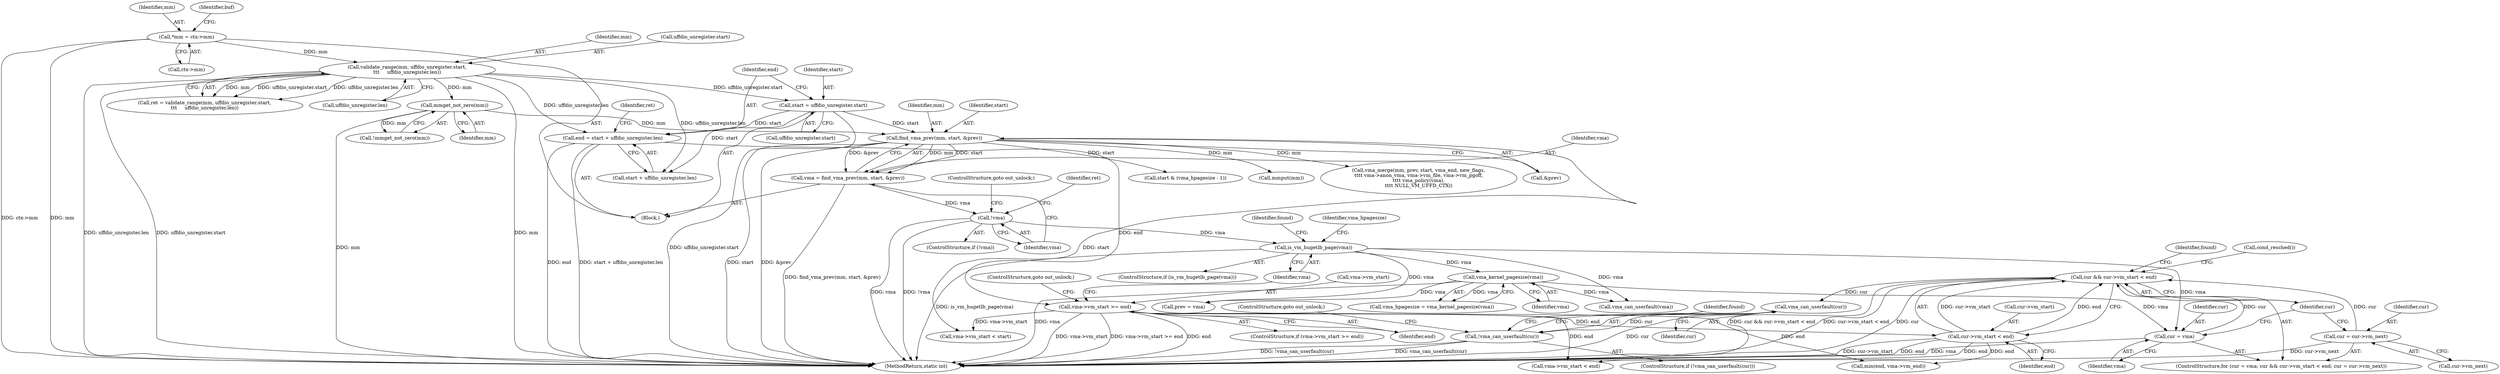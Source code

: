 digraph "0_linux_29ec90660d68bbdd69507c1c8b4e33aa299278b1_0@pointer" {
"1000233" [label="(Call,cur && cur->vm_start < end)"];
"1000230" [label="(Call,cur = vma)"];
"1000213" [label="(Call,vma_kernel_pagesize(vma))"];
"1000207" [label="(Call,is_vm_hugetlb_page(vma))"];
"1000192" [label="(Call,!vma)"];
"1000184" [label="(Call,vma = find_vma_prev(mm, start, &prev))"];
"1000186" [label="(Call,find_vma_prev(mm, start, &prev))"];
"1000176" [label="(Call,mmget_not_zero(mm))"];
"1000147" [label="(Call,validate_range(mm, uffdio_unregister.start,\n\t\t\t     uffdio_unregister.len))"];
"1000112" [label="(Call,*mm = ctx->mm)"];
"1000158" [label="(Call,start = uffdio_unregister.start)"];
"1000240" [label="(Call,cur = cur->vm_next)"];
"1000235" [label="(Call,cur->vm_start < end)"];
"1000200" [label="(Call,vma->vm_start >= end)"];
"1000163" [label="(Call,end = start + uffdio_unregister.len)"];
"1000267" [label="(Call,vma_can_userfault(cur))"];
"1000266" [label="(Call,!vma_can_userfault(cur))"];
"1000193" [label="(Identifier,vma)"];
"1000160" [label="(Call,uffdio_unregister.start)"];
"1000241" [label="(Identifier,cur)"];
"1000206" [label="(ControlStructure,if (is_vm_hugetlb_page(vma)))"];
"1000223" [label="(Identifier,found)"];
"1000208" [label="(Identifier,vma)"];
"1000204" [label="(Identifier,end)"];
"1000110" [label="(Block,)"];
"1000185" [label="(Identifier,vma)"];
"1000236" [label="(Call,cur->vm_start)"];
"1000451" [label="(Call,vma->vm_start < end)"];
"1000230" [label="(Call,cur = vma)"];
"1000211" [label="(Call,vma_hpagesize = vma_kernel_pagesize(vma))"];
"1000187" [label="(Identifier,mm)"];
"1000277" [label="(Call,vma->vm_start < start)"];
"1000233" [label="(Call,cur && cur->vm_start < end)"];
"1000467" [label="(MethodReturn,static int)"];
"1000216" [label="(Call,start & (vma_hpagesize - 1))"];
"1000282" [label="(Call,prev = vma)"];
"1000147" [label="(Call,validate_range(mm, uffdio_unregister.start,\n\t\t\t     uffdio_unregister.len))"];
"1000148" [label="(Identifier,mm)"];
"1000158" [label="(Call,start = uffdio_unregister.start)"];
"1000114" [label="(Call,ctx->mm)"];
"1000239" [label="(Identifier,end)"];
"1000231" [label="(Identifier,cur)"];
"1000462" [label="(Call,mmput(mm))"];
"1000232" [label="(Identifier,vma)"];
"1000145" [label="(Call,ret = validate_range(mm, uffdio_unregister.start,\n\t\t\t     uffdio_unregister.len))"];
"1000234" [label="(Identifier,cur)"];
"1000177" [label="(Identifier,mm)"];
"1000112" [label="(Call,*mm = ctx->mm)"];
"1000113" [label="(Identifier,mm)"];
"1000164" [label="(Identifier,end)"];
"1000201" [label="(Call,vma->vm_start)"];
"1000365" [label="(Call,vma_merge(mm, prev, start, vma_end, new_flags,\n\t\t\t\t vma->anon_vma, vma->vm_file, vma->vm_pgoff,\n\t\t\t\t vma_policy(vma),\n\t\t\t\t NULL_VM_UFFD_CTX))"];
"1000268" [label="(Identifier,cur)"];
"1000196" [label="(Identifier,ret)"];
"1000171" [label="(Identifier,ret)"];
"1000266" [label="(Call,!vma_can_userfault(cur))"];
"1000265" [label="(ControlStructure,if (!vma_can_userfault(cur)))"];
"1000235" [label="(Call,cur->vm_start < end)"];
"1000194" [label="(ControlStructure,goto out_unlock;)"];
"1000175" [label="(Call,!mmget_not_zero(mm))"];
"1000129" [label="(Identifier,buf)"];
"1000242" [label="(Call,cur->vm_next)"];
"1000176" [label="(Call,mmget_not_zero(mm))"];
"1000271" [label="(Identifier,found)"];
"1000199" [label="(ControlStructure,if (vma->vm_start >= end))"];
"1000205" [label="(ControlStructure,goto out_unlock;)"];
"1000200" [label="(Call,vma->vm_start >= end)"];
"1000323" [label="(Call,min(end, vma->vm_end))"];
"1000214" [label="(Identifier,vma)"];
"1000212" [label="(Identifier,vma_hpagesize)"];
"1000269" [label="(ControlStructure,goto out_unlock;)"];
"1000188" [label="(Identifier,start)"];
"1000149" [label="(Call,uffdio_unregister.start)"];
"1000184" [label="(Call,vma = find_vma_prev(mm, start, &prev))"];
"1000159" [label="(Identifier,start)"];
"1000267" [label="(Call,vma_can_userfault(cur))"];
"1000275" [label="(Identifier,found)"];
"1000229" [label="(ControlStructure,for (cur = vma; cur && cur->vm_start < end; cur = cur->vm_next))"];
"1000213" [label="(Call,vma_kernel_pagesize(vma))"];
"1000163" [label="(Call,end = start + uffdio_unregister.len)"];
"1000152" [label="(Call,uffdio_unregister.len)"];
"1000246" [label="(Call,cond_resched())"];
"1000165" [label="(Call,start + uffdio_unregister.len)"];
"1000189" [label="(Call,&prev)"];
"1000240" [label="(Call,cur = cur->vm_next)"];
"1000191" [label="(ControlStructure,if (!vma))"];
"1000186" [label="(Call,find_vma_prev(mm, start, &prev))"];
"1000293" [label="(Call,vma_can_userfault(vma))"];
"1000192" [label="(Call,!vma)"];
"1000207" [label="(Call,is_vm_hugetlb_page(vma))"];
"1000233" -> "1000229"  [label="AST: "];
"1000233" -> "1000234"  [label="CFG: "];
"1000233" -> "1000235"  [label="CFG: "];
"1000234" -> "1000233"  [label="AST: "];
"1000235" -> "1000233"  [label="AST: "];
"1000246" -> "1000233"  [label="CFG: "];
"1000275" -> "1000233"  [label="CFG: "];
"1000233" -> "1000467"  [label="DDG: cur && cur->vm_start < end"];
"1000233" -> "1000467"  [label="DDG: cur->vm_start < end"];
"1000233" -> "1000467"  [label="DDG: cur"];
"1000230" -> "1000233"  [label="DDG: cur"];
"1000240" -> "1000233"  [label="DDG: cur"];
"1000235" -> "1000233"  [label="DDG: cur->vm_start"];
"1000235" -> "1000233"  [label="DDG: end"];
"1000233" -> "1000267"  [label="DDG: cur"];
"1000230" -> "1000229"  [label="AST: "];
"1000230" -> "1000232"  [label="CFG: "];
"1000231" -> "1000230"  [label="AST: "];
"1000232" -> "1000230"  [label="AST: "];
"1000234" -> "1000230"  [label="CFG: "];
"1000230" -> "1000467"  [label="DDG: vma"];
"1000213" -> "1000230"  [label="DDG: vma"];
"1000207" -> "1000230"  [label="DDG: vma"];
"1000213" -> "1000211"  [label="AST: "];
"1000213" -> "1000214"  [label="CFG: "];
"1000214" -> "1000213"  [label="AST: "];
"1000211" -> "1000213"  [label="CFG: "];
"1000213" -> "1000467"  [label="DDG: vma"];
"1000213" -> "1000211"  [label="DDG: vma"];
"1000207" -> "1000213"  [label="DDG: vma"];
"1000213" -> "1000282"  [label="DDG: vma"];
"1000213" -> "1000293"  [label="DDG: vma"];
"1000207" -> "1000206"  [label="AST: "];
"1000207" -> "1000208"  [label="CFG: "];
"1000208" -> "1000207"  [label="AST: "];
"1000212" -> "1000207"  [label="CFG: "];
"1000223" -> "1000207"  [label="CFG: "];
"1000207" -> "1000467"  [label="DDG: is_vm_hugetlb_page(vma)"];
"1000192" -> "1000207"  [label="DDG: vma"];
"1000207" -> "1000282"  [label="DDG: vma"];
"1000207" -> "1000293"  [label="DDG: vma"];
"1000192" -> "1000191"  [label="AST: "];
"1000192" -> "1000193"  [label="CFG: "];
"1000193" -> "1000192"  [label="AST: "];
"1000194" -> "1000192"  [label="CFG: "];
"1000196" -> "1000192"  [label="CFG: "];
"1000192" -> "1000467"  [label="DDG: vma"];
"1000192" -> "1000467"  [label="DDG: !vma"];
"1000184" -> "1000192"  [label="DDG: vma"];
"1000184" -> "1000110"  [label="AST: "];
"1000184" -> "1000186"  [label="CFG: "];
"1000185" -> "1000184"  [label="AST: "];
"1000186" -> "1000184"  [label="AST: "];
"1000193" -> "1000184"  [label="CFG: "];
"1000184" -> "1000467"  [label="DDG: find_vma_prev(mm, start, &prev)"];
"1000186" -> "1000184"  [label="DDG: mm"];
"1000186" -> "1000184"  [label="DDG: start"];
"1000186" -> "1000184"  [label="DDG: &prev"];
"1000186" -> "1000189"  [label="CFG: "];
"1000187" -> "1000186"  [label="AST: "];
"1000188" -> "1000186"  [label="AST: "];
"1000189" -> "1000186"  [label="AST: "];
"1000186" -> "1000467"  [label="DDG: start"];
"1000186" -> "1000467"  [label="DDG: &prev"];
"1000176" -> "1000186"  [label="DDG: mm"];
"1000158" -> "1000186"  [label="DDG: start"];
"1000186" -> "1000216"  [label="DDG: start"];
"1000186" -> "1000277"  [label="DDG: start"];
"1000186" -> "1000365"  [label="DDG: mm"];
"1000186" -> "1000462"  [label="DDG: mm"];
"1000176" -> "1000175"  [label="AST: "];
"1000176" -> "1000177"  [label="CFG: "];
"1000177" -> "1000176"  [label="AST: "];
"1000175" -> "1000176"  [label="CFG: "];
"1000176" -> "1000467"  [label="DDG: mm"];
"1000176" -> "1000175"  [label="DDG: mm"];
"1000147" -> "1000176"  [label="DDG: mm"];
"1000147" -> "1000145"  [label="AST: "];
"1000147" -> "1000152"  [label="CFG: "];
"1000148" -> "1000147"  [label="AST: "];
"1000149" -> "1000147"  [label="AST: "];
"1000152" -> "1000147"  [label="AST: "];
"1000145" -> "1000147"  [label="CFG: "];
"1000147" -> "1000467"  [label="DDG: uffdio_unregister.len"];
"1000147" -> "1000467"  [label="DDG: uffdio_unregister.start"];
"1000147" -> "1000467"  [label="DDG: mm"];
"1000147" -> "1000145"  [label="DDG: mm"];
"1000147" -> "1000145"  [label="DDG: uffdio_unregister.start"];
"1000147" -> "1000145"  [label="DDG: uffdio_unregister.len"];
"1000112" -> "1000147"  [label="DDG: mm"];
"1000147" -> "1000158"  [label="DDG: uffdio_unregister.start"];
"1000147" -> "1000163"  [label="DDG: uffdio_unregister.len"];
"1000147" -> "1000165"  [label="DDG: uffdio_unregister.len"];
"1000112" -> "1000110"  [label="AST: "];
"1000112" -> "1000114"  [label="CFG: "];
"1000113" -> "1000112"  [label="AST: "];
"1000114" -> "1000112"  [label="AST: "];
"1000129" -> "1000112"  [label="CFG: "];
"1000112" -> "1000467"  [label="DDG: ctx->mm"];
"1000112" -> "1000467"  [label="DDG: mm"];
"1000158" -> "1000110"  [label="AST: "];
"1000158" -> "1000160"  [label="CFG: "];
"1000159" -> "1000158"  [label="AST: "];
"1000160" -> "1000158"  [label="AST: "];
"1000164" -> "1000158"  [label="CFG: "];
"1000158" -> "1000467"  [label="DDG: uffdio_unregister.start"];
"1000158" -> "1000163"  [label="DDG: start"];
"1000158" -> "1000165"  [label="DDG: start"];
"1000240" -> "1000229"  [label="AST: "];
"1000240" -> "1000242"  [label="CFG: "];
"1000241" -> "1000240"  [label="AST: "];
"1000242" -> "1000240"  [label="AST: "];
"1000234" -> "1000240"  [label="CFG: "];
"1000240" -> "1000467"  [label="DDG: cur->vm_next"];
"1000235" -> "1000239"  [label="CFG: "];
"1000236" -> "1000235"  [label="AST: "];
"1000239" -> "1000235"  [label="AST: "];
"1000235" -> "1000467"  [label="DDG: cur->vm_start"];
"1000235" -> "1000467"  [label="DDG: end"];
"1000200" -> "1000235"  [label="DDG: end"];
"1000235" -> "1000323"  [label="DDG: end"];
"1000235" -> "1000451"  [label="DDG: end"];
"1000200" -> "1000199"  [label="AST: "];
"1000200" -> "1000204"  [label="CFG: "];
"1000201" -> "1000200"  [label="AST: "];
"1000204" -> "1000200"  [label="AST: "];
"1000205" -> "1000200"  [label="CFG: "];
"1000208" -> "1000200"  [label="CFG: "];
"1000200" -> "1000467"  [label="DDG: vma->vm_start"];
"1000200" -> "1000467"  [label="DDG: vma->vm_start >= end"];
"1000200" -> "1000467"  [label="DDG: end"];
"1000163" -> "1000200"  [label="DDG: end"];
"1000200" -> "1000277"  [label="DDG: vma->vm_start"];
"1000200" -> "1000323"  [label="DDG: end"];
"1000200" -> "1000451"  [label="DDG: end"];
"1000163" -> "1000110"  [label="AST: "];
"1000163" -> "1000165"  [label="CFG: "];
"1000164" -> "1000163"  [label="AST: "];
"1000165" -> "1000163"  [label="AST: "];
"1000171" -> "1000163"  [label="CFG: "];
"1000163" -> "1000467"  [label="DDG: end"];
"1000163" -> "1000467"  [label="DDG: start + uffdio_unregister.len"];
"1000267" -> "1000266"  [label="AST: "];
"1000267" -> "1000268"  [label="CFG: "];
"1000268" -> "1000267"  [label="AST: "];
"1000266" -> "1000267"  [label="CFG: "];
"1000267" -> "1000467"  [label="DDG: cur"];
"1000267" -> "1000266"  [label="DDG: cur"];
"1000266" -> "1000265"  [label="AST: "];
"1000269" -> "1000266"  [label="CFG: "];
"1000271" -> "1000266"  [label="CFG: "];
"1000266" -> "1000467"  [label="DDG: vma_can_userfault(cur)"];
"1000266" -> "1000467"  [label="DDG: !vma_can_userfault(cur)"];
}
